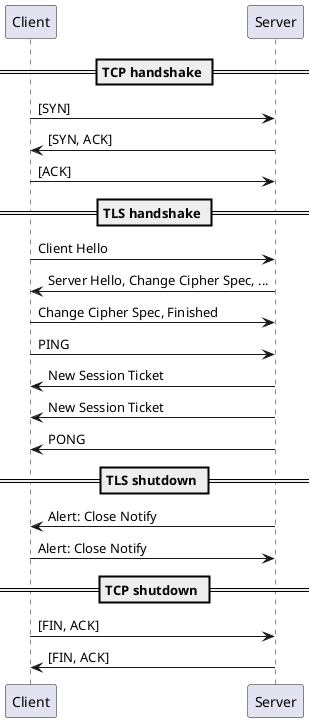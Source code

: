 @startuml
participant "Client" as c
participant "Server" as s
== TCP handshake ==
c -> s: [SYN]
c <- s: [SYN, ACK]
c -> s: [ACK]
== TLS handshake ==
c -> s: Client Hello
c <- s: Server Hello, Change Cipher Spec, ...
c -> s: Change Cipher Spec, Finished
c -> s: PING
c <- s: New Session Ticket
c <- s: New Session Ticket
c <- s: PONG
== TLS shutdown ==
c <- s: Alert: Close Notify
c -> s: Alert: Close Notify
== TCP shutdown ==
c -> s: [FIN, ACK]
c <- s: [FIN, ACK]
@enduml
